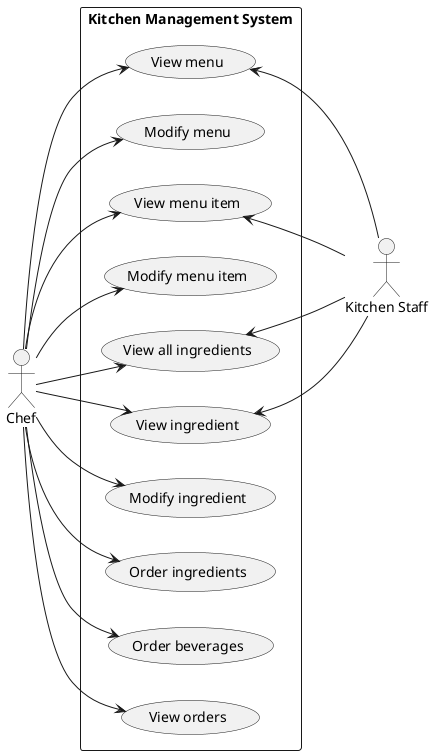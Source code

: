 @startuml

left to right direction

actor Chef
actor "Kitchen Staff" as KS

rectangle "Kitchen Management System" {
    (View menu) as (MenuView)
    (Modify menu) as (MenuUpdate)

    (View menu item) as (MenuItemView)
    (Modify menu item) as (MenuItemUpdate)

    (View all ingredients) as (IngredientAll)
    (View ingredient) as (IngredientView)
    (Modify ingredient) as (IngredientUpdate)
    (Order ingredients) as (IngredientOrder)
    (Order beverages) as (BeverageOrder)
    (View orders) as (KitchenOrderView)

    Chef --> (MenuView)
    Chef --> (MenuUpdate)
    Chef --> (MenuItemView)
    Chef --> (MenuItemUpdate)

    Chef --> (IngredientAll)
    Chef --> (IngredientView)
    Chef --> (IngredientUpdate)
    Chef --> (IngredientOrder)
    Chef --> (BeverageOrder)
    Chef --> (KitchenOrderView)

    (MenuView) <-- KS
    (MenuItemView) <-- KS
    (IngredientAll) <-- KS
    (IngredientView) <-- KS
}

@enduml
